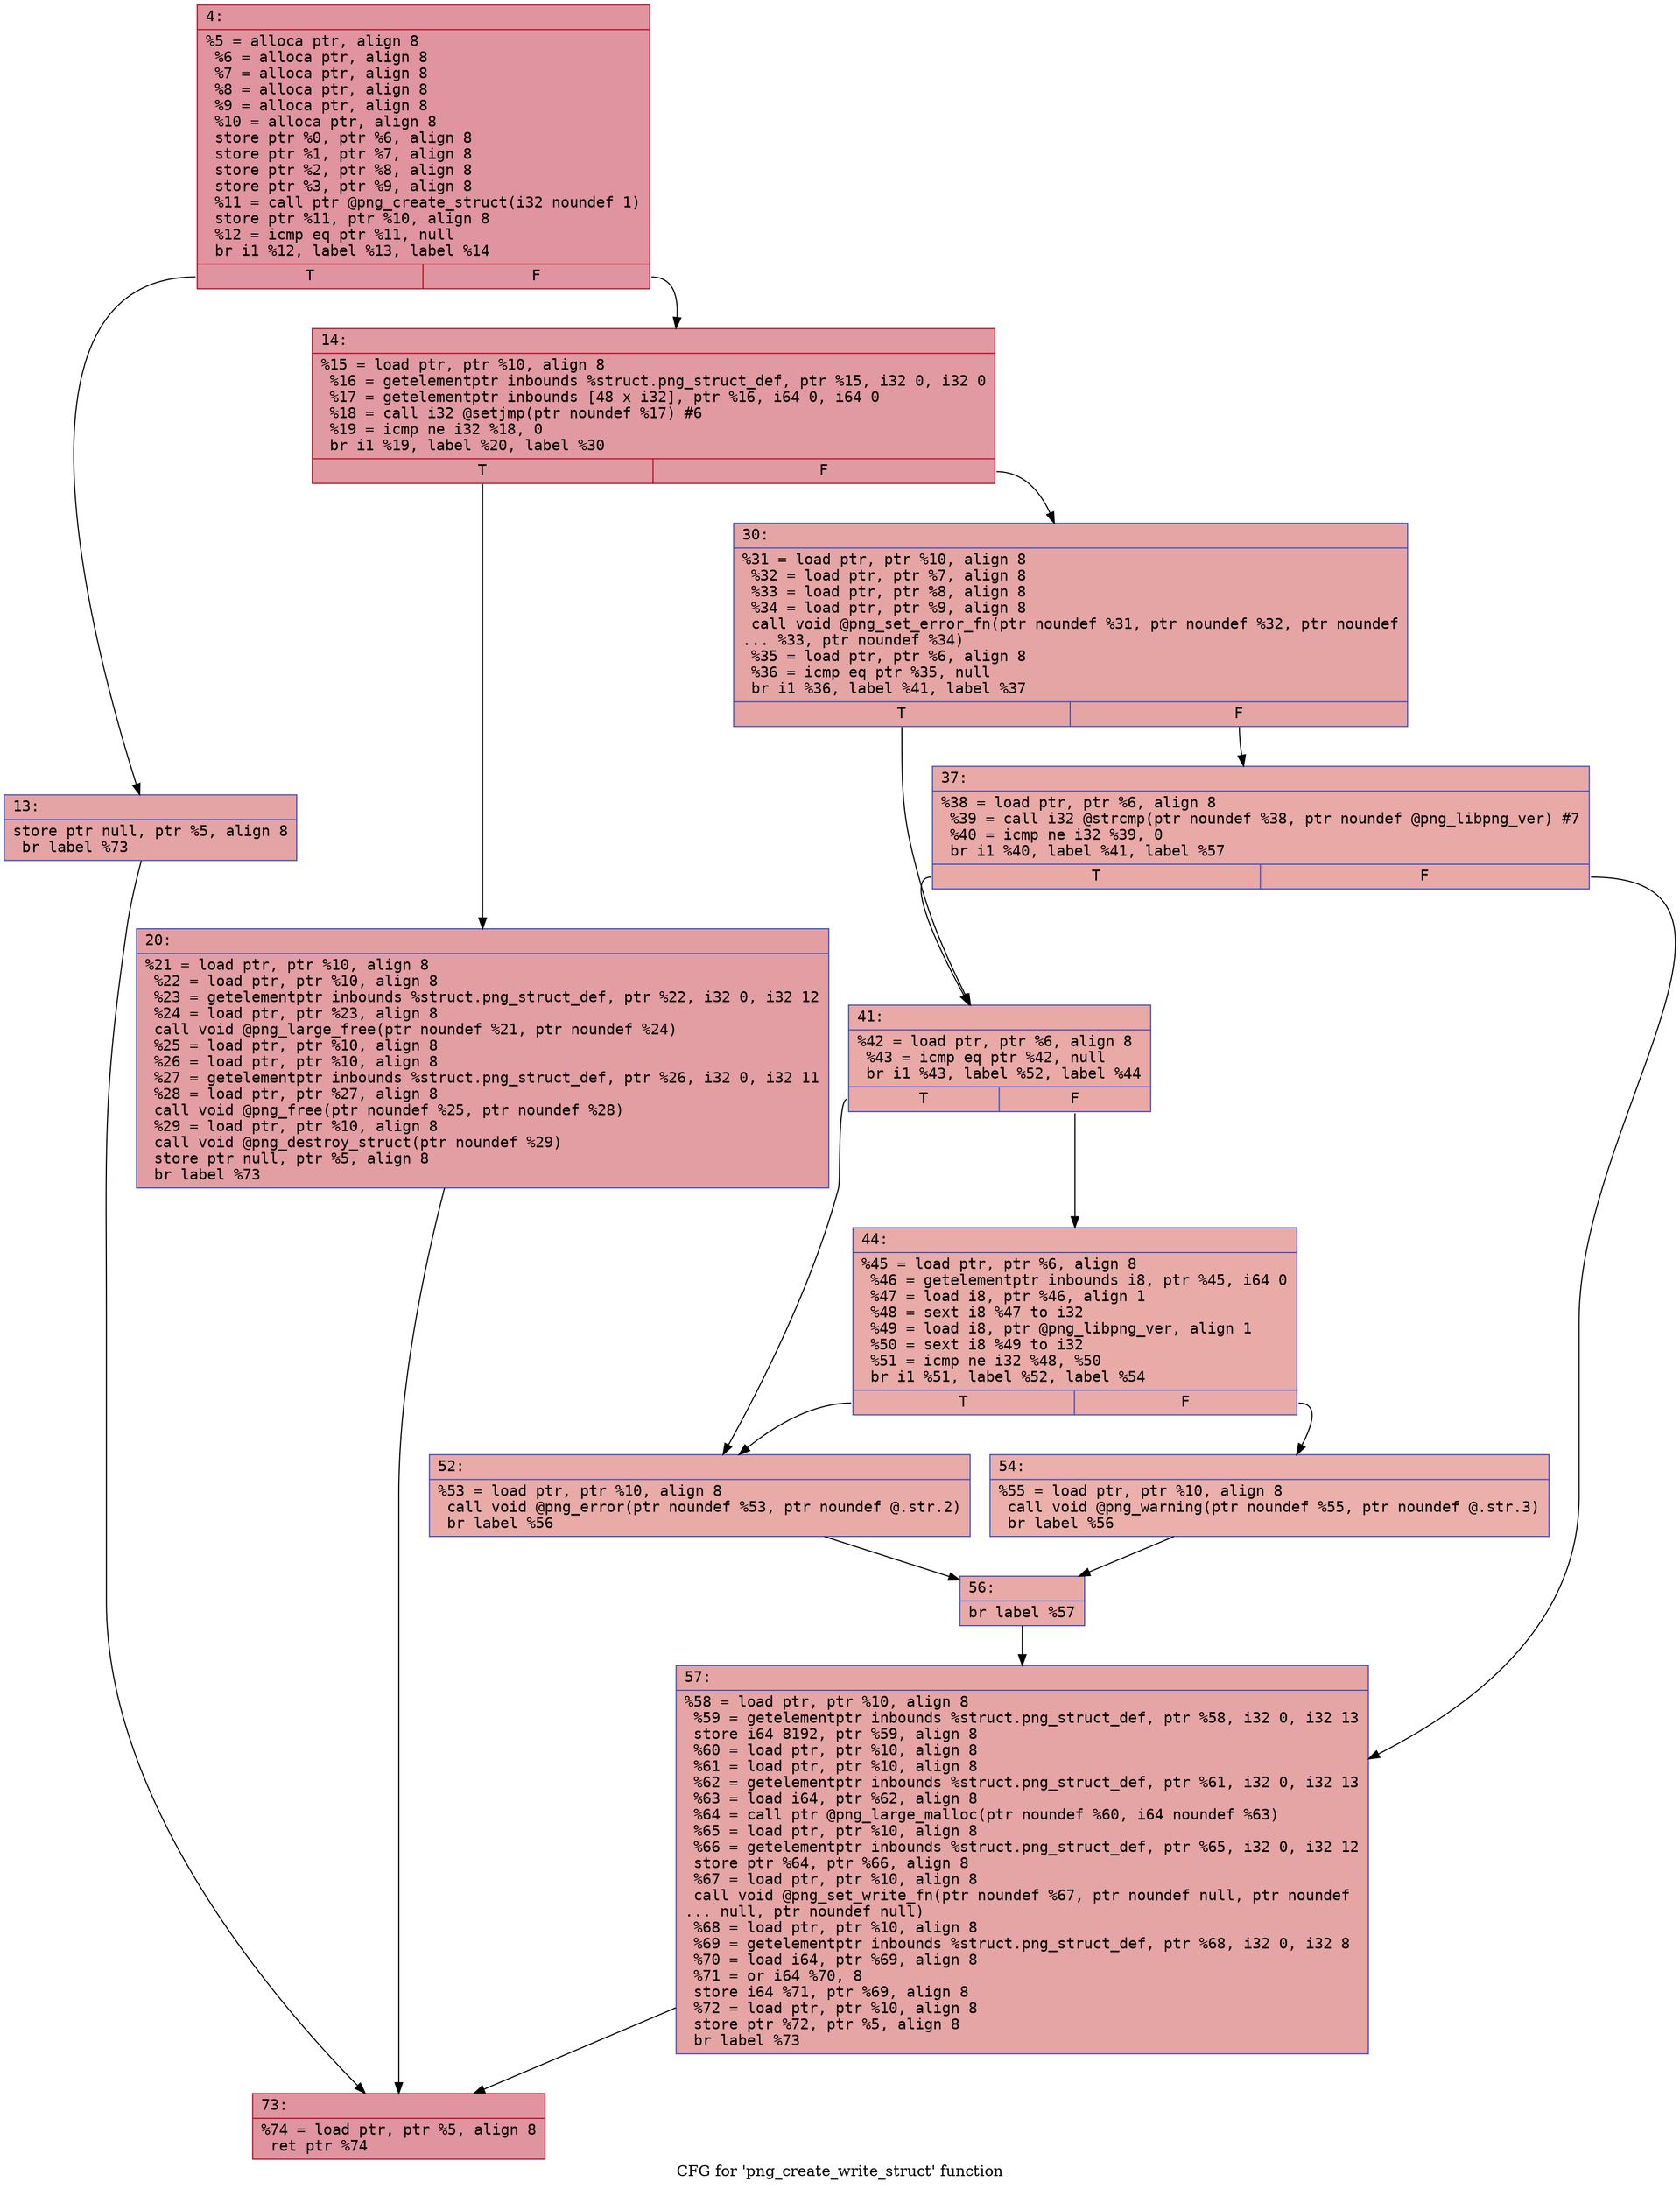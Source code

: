 digraph "CFG for 'png_create_write_struct' function" {
	label="CFG for 'png_create_write_struct' function";

	Node0x6000021db430 [shape=record,color="#b70d28ff", style=filled, fillcolor="#b70d2870" fontname="Courier",label="{4:\l|  %5 = alloca ptr, align 8\l  %6 = alloca ptr, align 8\l  %7 = alloca ptr, align 8\l  %8 = alloca ptr, align 8\l  %9 = alloca ptr, align 8\l  %10 = alloca ptr, align 8\l  store ptr %0, ptr %6, align 8\l  store ptr %1, ptr %7, align 8\l  store ptr %2, ptr %8, align 8\l  store ptr %3, ptr %9, align 8\l  %11 = call ptr @png_create_struct(i32 noundef 1)\l  store ptr %11, ptr %10, align 8\l  %12 = icmp eq ptr %11, null\l  br i1 %12, label %13, label %14\l|{<s0>T|<s1>F}}"];
	Node0x6000021db430:s0 -> Node0x6000021db480[tooltip="4 -> 13\nProbability 37.50%" ];
	Node0x6000021db430:s1 -> Node0x6000021db4d0[tooltip="4 -> 14\nProbability 62.50%" ];
	Node0x6000021db480 [shape=record,color="#3d50c3ff", style=filled, fillcolor="#c32e3170" fontname="Courier",label="{13:\l|  store ptr null, ptr %5, align 8\l  br label %73\l}"];
	Node0x6000021db480 -> Node0x6000021db7f0[tooltip="13 -> 73\nProbability 100.00%" ];
	Node0x6000021db4d0 [shape=record,color="#b70d28ff", style=filled, fillcolor="#bb1b2c70" fontname="Courier",label="{14:\l|  %15 = load ptr, ptr %10, align 8\l  %16 = getelementptr inbounds %struct.png_struct_def, ptr %15, i32 0, i32 0\l  %17 = getelementptr inbounds [48 x i32], ptr %16, i64 0, i64 0\l  %18 = call i32 @setjmp(ptr noundef %17) #6\l  %19 = icmp ne i32 %18, 0\l  br i1 %19, label %20, label %30\l|{<s0>T|<s1>F}}"];
	Node0x6000021db4d0:s0 -> Node0x6000021db520[tooltip="14 -> 20\nProbability 62.50%" ];
	Node0x6000021db4d0:s1 -> Node0x6000021db570[tooltip="14 -> 30\nProbability 37.50%" ];
	Node0x6000021db520 [shape=record,color="#3d50c3ff", style=filled, fillcolor="#be242e70" fontname="Courier",label="{20:\l|  %21 = load ptr, ptr %10, align 8\l  %22 = load ptr, ptr %10, align 8\l  %23 = getelementptr inbounds %struct.png_struct_def, ptr %22, i32 0, i32 12\l  %24 = load ptr, ptr %23, align 8\l  call void @png_large_free(ptr noundef %21, ptr noundef %24)\l  %25 = load ptr, ptr %10, align 8\l  %26 = load ptr, ptr %10, align 8\l  %27 = getelementptr inbounds %struct.png_struct_def, ptr %26, i32 0, i32 11\l  %28 = load ptr, ptr %27, align 8\l  call void @png_free(ptr noundef %25, ptr noundef %28)\l  %29 = load ptr, ptr %10, align 8\l  call void @png_destroy_struct(ptr noundef %29)\l  store ptr null, ptr %5, align 8\l  br label %73\l}"];
	Node0x6000021db520 -> Node0x6000021db7f0[tooltip="20 -> 73\nProbability 100.00%" ];
	Node0x6000021db570 [shape=record,color="#3d50c3ff", style=filled, fillcolor="#c5333470" fontname="Courier",label="{30:\l|  %31 = load ptr, ptr %10, align 8\l  %32 = load ptr, ptr %7, align 8\l  %33 = load ptr, ptr %8, align 8\l  %34 = load ptr, ptr %9, align 8\l  call void @png_set_error_fn(ptr noundef %31, ptr noundef %32, ptr noundef\l... %33, ptr noundef %34)\l  %35 = load ptr, ptr %6, align 8\l  %36 = icmp eq ptr %35, null\l  br i1 %36, label %41, label %37\l|{<s0>T|<s1>F}}"];
	Node0x6000021db570:s0 -> Node0x6000021db610[tooltip="30 -> 41\nProbability 37.50%" ];
	Node0x6000021db570:s1 -> Node0x6000021db5c0[tooltip="30 -> 37\nProbability 62.50%" ];
	Node0x6000021db5c0 [shape=record,color="#3d50c3ff", style=filled, fillcolor="#ca3b3770" fontname="Courier",label="{37:\l|  %38 = load ptr, ptr %6, align 8\l  %39 = call i32 @strcmp(ptr noundef %38, ptr noundef @png_libpng_ver) #7\l  %40 = icmp ne i32 %39, 0\l  br i1 %40, label %41, label %57\l|{<s0>T|<s1>F}}"];
	Node0x6000021db5c0:s0 -> Node0x6000021db610[tooltip="37 -> 41\nProbability 62.50%" ];
	Node0x6000021db5c0:s1 -> Node0x6000021db7a0[tooltip="37 -> 57\nProbability 37.50%" ];
	Node0x6000021db610 [shape=record,color="#3d50c3ff", style=filled, fillcolor="#ca3b3770" fontname="Courier",label="{41:\l|  %42 = load ptr, ptr %6, align 8\l  %43 = icmp eq ptr %42, null\l  br i1 %43, label %52, label %44\l|{<s0>T|<s1>F}}"];
	Node0x6000021db610:s0 -> Node0x6000021db6b0[tooltip="41 -> 52\nProbability 37.50%" ];
	Node0x6000021db610:s1 -> Node0x6000021db660[tooltip="41 -> 44\nProbability 62.50%" ];
	Node0x6000021db660 [shape=record,color="#3d50c3ff", style=filled, fillcolor="#cc403a70" fontname="Courier",label="{44:\l|  %45 = load ptr, ptr %6, align 8\l  %46 = getelementptr inbounds i8, ptr %45, i64 0\l  %47 = load i8, ptr %46, align 1\l  %48 = sext i8 %47 to i32\l  %49 = load i8, ptr @png_libpng_ver, align 1\l  %50 = sext i8 %49 to i32\l  %51 = icmp ne i32 %48, %50\l  br i1 %51, label %52, label %54\l|{<s0>T|<s1>F}}"];
	Node0x6000021db660:s0 -> Node0x6000021db6b0[tooltip="44 -> 52\nProbability 50.00%" ];
	Node0x6000021db660:s1 -> Node0x6000021db700[tooltip="44 -> 54\nProbability 50.00%" ];
	Node0x6000021db6b0 [shape=record,color="#3d50c3ff", style=filled, fillcolor="#cc403a70" fontname="Courier",label="{52:\l|  %53 = load ptr, ptr %10, align 8\l  call void @png_error(ptr noundef %53, ptr noundef @.str.2)\l  br label %56\l}"];
	Node0x6000021db6b0 -> Node0x6000021db750[tooltip="52 -> 56\nProbability 100.00%" ];
	Node0x6000021db700 [shape=record,color="#3d50c3ff", style=filled, fillcolor="#d24b4070" fontname="Courier",label="{54:\l|  %55 = load ptr, ptr %10, align 8\l  call void @png_warning(ptr noundef %55, ptr noundef @.str.3)\l  br label %56\l}"];
	Node0x6000021db700 -> Node0x6000021db750[tooltip="54 -> 56\nProbability 100.00%" ];
	Node0x6000021db750 [shape=record,color="#3d50c3ff", style=filled, fillcolor="#ca3b3770" fontname="Courier",label="{56:\l|  br label %57\l}"];
	Node0x6000021db750 -> Node0x6000021db7a0[tooltip="56 -> 57\nProbability 100.00%" ];
	Node0x6000021db7a0 [shape=record,color="#3d50c3ff", style=filled, fillcolor="#c5333470" fontname="Courier",label="{57:\l|  %58 = load ptr, ptr %10, align 8\l  %59 = getelementptr inbounds %struct.png_struct_def, ptr %58, i32 0, i32 13\l  store i64 8192, ptr %59, align 8\l  %60 = load ptr, ptr %10, align 8\l  %61 = load ptr, ptr %10, align 8\l  %62 = getelementptr inbounds %struct.png_struct_def, ptr %61, i32 0, i32 13\l  %63 = load i64, ptr %62, align 8\l  %64 = call ptr @png_large_malloc(ptr noundef %60, i64 noundef %63)\l  %65 = load ptr, ptr %10, align 8\l  %66 = getelementptr inbounds %struct.png_struct_def, ptr %65, i32 0, i32 12\l  store ptr %64, ptr %66, align 8\l  %67 = load ptr, ptr %10, align 8\l  call void @png_set_write_fn(ptr noundef %67, ptr noundef null, ptr noundef\l... null, ptr noundef null)\l  %68 = load ptr, ptr %10, align 8\l  %69 = getelementptr inbounds %struct.png_struct_def, ptr %68, i32 0, i32 8\l  %70 = load i64, ptr %69, align 8\l  %71 = or i64 %70, 8\l  store i64 %71, ptr %69, align 8\l  %72 = load ptr, ptr %10, align 8\l  store ptr %72, ptr %5, align 8\l  br label %73\l}"];
	Node0x6000021db7a0 -> Node0x6000021db7f0[tooltip="57 -> 73\nProbability 100.00%" ];
	Node0x6000021db7f0 [shape=record,color="#b70d28ff", style=filled, fillcolor="#b70d2870" fontname="Courier",label="{73:\l|  %74 = load ptr, ptr %5, align 8\l  ret ptr %74\l}"];
}
